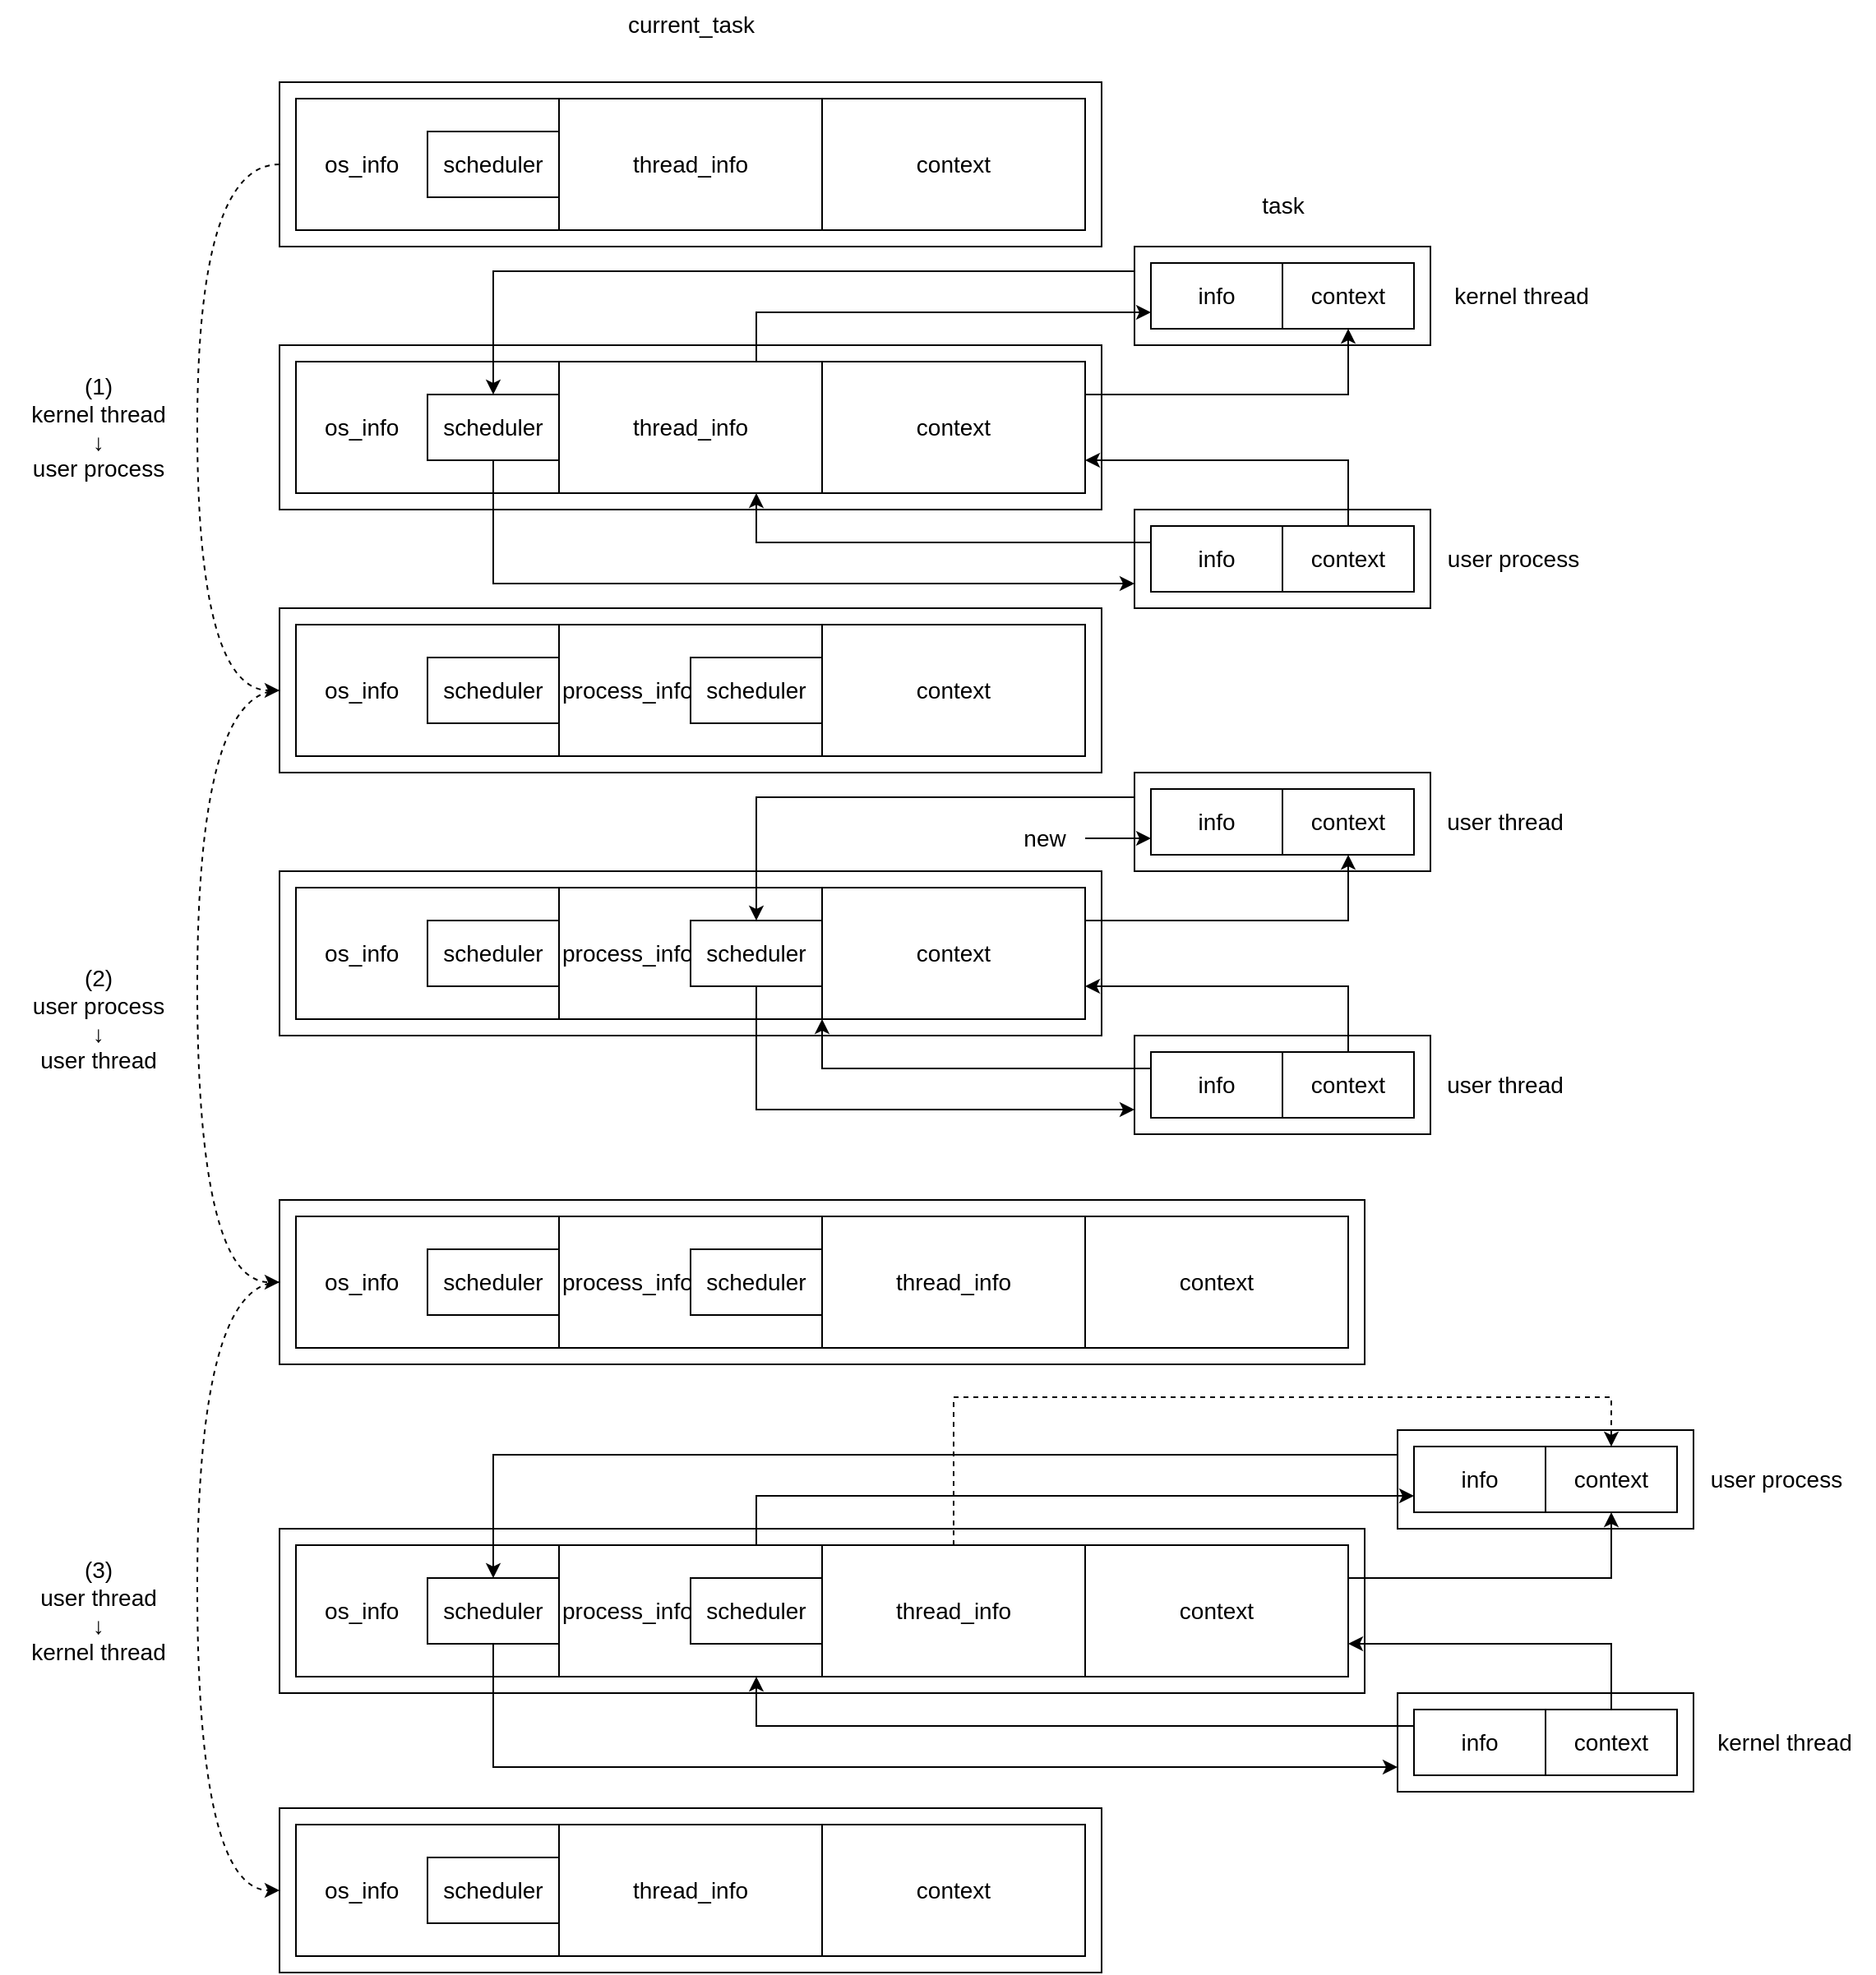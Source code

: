 <mxfile>
    <diagram id="k2QpM61Q9EEfsqvXA4rY" name="第 1 页">
        <mxGraphModel dx="1834" dy="666" grid="1" gridSize="10" guides="1" tooltips="1" connect="1" arrows="1" fold="1" page="1" pageScale="1" pageWidth="827" pageHeight="1169" math="0" shadow="0">
            <root>
                <mxCell id="0"/>
                <mxCell id="1" parent="0"/>
                <mxCell id="4" value="current_task" style="text;html=1;align=center;verticalAlign=middle;resizable=0;points=[];autosize=1;strokeColor=none;fillColor=none;fontSize=14;" vertex="1" parent="1">
                    <mxGeometry x="270" y="60" width="100" height="30" as="geometry"/>
                </mxCell>
                <mxCell id="24" value="" style="group" vertex="1" connectable="0" parent="1">
                    <mxGeometry x="70" y="110" width="500" height="100" as="geometry"/>
                </mxCell>
                <mxCell id="23" value="" style="rounded=0;whiteSpace=wrap;html=1;fontSize=14;container=0;" vertex="1" parent="24">
                    <mxGeometry width="500" height="100" as="geometry"/>
                </mxCell>
                <mxCell id="2" value="&lt;font style=&quot;font-size: 14px;&quot;&gt;&amp;nbsp; &amp;nbsp; os_info&lt;/font&gt;" style="rounded=0;whiteSpace=wrap;html=1;align=left;container=0;" vertex="1" parent="24">
                    <mxGeometry x="10" y="10" width="160" height="80" as="geometry"/>
                </mxCell>
                <mxCell id="3" value="&lt;font style=&quot;font-size: 14px;&quot;&gt;thread_info&lt;/font&gt;" style="rounded=0;whiteSpace=wrap;html=1;container=0;" vertex="1" parent="24">
                    <mxGeometry x="170" y="10" width="160" height="80" as="geometry"/>
                </mxCell>
                <mxCell id="5" value="scheduler" style="rounded=0;whiteSpace=wrap;html=1;fontSize=14;container=0;" vertex="1" parent="24">
                    <mxGeometry x="90" y="30" width="80" height="40" as="geometry"/>
                </mxCell>
                <mxCell id="6" value="&lt;span style=&quot;font-size: 14px;&quot;&gt;context&lt;/span&gt;" style="rounded=0;whiteSpace=wrap;html=1;container=0;" vertex="1" parent="24">
                    <mxGeometry x="330" y="10" width="160" height="80" as="geometry"/>
                </mxCell>
                <mxCell id="25" value="" style="group" vertex="1" connectable="0" parent="1">
                    <mxGeometry x="70" y="270" width="500" height="100" as="geometry"/>
                </mxCell>
                <mxCell id="26" value="" style="rounded=0;whiteSpace=wrap;html=1;fontSize=14;container=0;" vertex="1" parent="25">
                    <mxGeometry width="500" height="100" as="geometry"/>
                </mxCell>
                <mxCell id="27" value="&lt;font style=&quot;font-size: 14px;&quot;&gt;&amp;nbsp; &amp;nbsp; os_info&lt;/font&gt;" style="rounded=0;whiteSpace=wrap;html=1;align=left;container=0;" vertex="1" parent="25">
                    <mxGeometry x="10" y="10" width="160" height="80" as="geometry"/>
                </mxCell>
                <mxCell id="28" value="&lt;font style=&quot;font-size: 14px;&quot;&gt;thread_info&lt;/font&gt;" style="rounded=0;whiteSpace=wrap;html=1;container=0;" vertex="1" parent="25">
                    <mxGeometry x="170" y="10" width="160" height="80" as="geometry"/>
                </mxCell>
                <mxCell id="29" value="scheduler" style="rounded=0;whiteSpace=wrap;html=1;fontSize=14;container=0;" vertex="1" parent="25">
                    <mxGeometry x="90" y="30" width="80" height="40" as="geometry"/>
                </mxCell>
                <mxCell id="30" value="&lt;span style=&quot;font-size: 14px;&quot;&gt;context&lt;/span&gt;" style="rounded=0;whiteSpace=wrap;html=1;container=0;" vertex="1" parent="25">
                    <mxGeometry x="330" y="10" width="160" height="80" as="geometry"/>
                </mxCell>
                <mxCell id="37" value="" style="group" vertex="1" connectable="0" parent="1">
                    <mxGeometry x="590" y="210" width="180" height="60" as="geometry"/>
                </mxCell>
                <mxCell id="36" value="" style="rounded=0;whiteSpace=wrap;html=1;fontSize=14;" vertex="1" parent="37">
                    <mxGeometry width="180" height="60" as="geometry"/>
                </mxCell>
                <mxCell id="13" value="info" style="rounded=0;whiteSpace=wrap;html=1;fontSize=14;" vertex="1" parent="37">
                    <mxGeometry x="10" y="10" width="80" height="40" as="geometry"/>
                </mxCell>
                <mxCell id="14" value="context" style="rounded=0;whiteSpace=wrap;html=1;fontSize=14;" vertex="1" parent="37">
                    <mxGeometry x="90" y="10" width="80" height="40" as="geometry"/>
                </mxCell>
                <mxCell id="34" style="edgeStyle=orthogonalEdgeStyle;rounded=0;html=1;exitX=1;exitY=0.25;exitDx=0;exitDy=0;entryX=0.5;entryY=1;entryDx=0;entryDy=0;fontSize=14;" edge="1" parent="1" source="30" target="14">
                    <mxGeometry relative="1" as="geometry"/>
                </mxCell>
                <mxCell id="31" style="edgeStyle=orthogonalEdgeStyle;rounded=0;html=1;exitX=0.75;exitY=0;exitDx=0;exitDy=0;entryX=0;entryY=0.75;entryDx=0;entryDy=0;fontSize=14;" edge="1" parent="1" source="28" target="13">
                    <mxGeometry relative="1" as="geometry"/>
                </mxCell>
                <mxCell id="39" value="" style="group" vertex="1" connectable="0" parent="1">
                    <mxGeometry x="590" y="370" width="180" height="60" as="geometry"/>
                </mxCell>
                <mxCell id="38" value="" style="rounded=0;whiteSpace=wrap;html=1;fontSize=14;container=0;" vertex="1" parent="39">
                    <mxGeometry width="180" height="60" as="geometry"/>
                </mxCell>
                <mxCell id="17" value="info" style="rounded=0;whiteSpace=wrap;html=1;fontSize=14;container=0;" vertex="1" parent="39">
                    <mxGeometry x="10" y="10" width="80" height="40" as="geometry"/>
                </mxCell>
                <mxCell id="18" value="context" style="rounded=0;whiteSpace=wrap;html=1;fontSize=14;container=0;" vertex="1" parent="39">
                    <mxGeometry x="90" y="10" width="80" height="40" as="geometry"/>
                </mxCell>
                <mxCell id="35" style="edgeStyle=orthogonalEdgeStyle;rounded=0;html=1;exitX=0.5;exitY=0;exitDx=0;exitDy=0;entryX=1;entryY=0.75;entryDx=0;entryDy=0;fontSize=14;" edge="1" parent="1" source="18" target="30">
                    <mxGeometry relative="1" as="geometry"/>
                </mxCell>
                <mxCell id="33" style="edgeStyle=orthogonalEdgeStyle;rounded=0;html=1;exitX=0;exitY=0.25;exitDx=0;exitDy=0;entryX=0.75;entryY=1;entryDx=0;entryDy=0;fontSize=14;" edge="1" parent="1" source="17" target="28">
                    <mxGeometry relative="1" as="geometry"/>
                </mxCell>
                <mxCell id="40" style="edgeStyle=orthogonalEdgeStyle;rounded=0;html=1;exitX=0;exitY=0.25;exitDx=0;exitDy=0;entryX=0.5;entryY=0;entryDx=0;entryDy=0;fontSize=14;" edge="1" parent="1" source="36" target="29">
                    <mxGeometry relative="1" as="geometry"/>
                </mxCell>
                <mxCell id="41" style="edgeStyle=orthogonalEdgeStyle;rounded=0;html=1;exitX=0.5;exitY=1;exitDx=0;exitDy=0;entryX=0;entryY=0.75;entryDx=0;entryDy=0;fontSize=14;" edge="1" parent="1" source="29" target="38">
                    <mxGeometry relative="1" as="geometry"/>
                </mxCell>
                <mxCell id="42" value="task" style="text;html=1;align=center;verticalAlign=middle;resizable=0;points=[];autosize=1;strokeColor=none;fillColor=none;fontSize=14;" vertex="1" parent="1">
                    <mxGeometry x="655" y="170" width="50" height="30" as="geometry"/>
                </mxCell>
                <mxCell id="50" value="" style="group" vertex="1" connectable="0" parent="1">
                    <mxGeometry x="70" y="430" width="500" height="100" as="geometry"/>
                </mxCell>
                <mxCell id="44" value="" style="rounded=0;whiteSpace=wrap;html=1;fontSize=14;container=0;" vertex="1" parent="50">
                    <mxGeometry width="500" height="100" as="geometry"/>
                </mxCell>
                <mxCell id="45" value="&lt;font style=&quot;font-size: 14px;&quot;&gt;&amp;nbsp; &amp;nbsp; os_info&lt;/font&gt;" style="rounded=0;whiteSpace=wrap;html=1;align=left;container=0;" vertex="1" parent="50">
                    <mxGeometry x="10" y="10" width="160" height="80" as="geometry"/>
                </mxCell>
                <mxCell id="46" value="&lt;font style=&quot;font-size: 14px;&quot;&gt;process_info&lt;/font&gt;" style="rounded=0;whiteSpace=wrap;html=1;container=0;align=left;" vertex="1" parent="50">
                    <mxGeometry x="170" y="10" width="160" height="80" as="geometry"/>
                </mxCell>
                <mxCell id="47" value="scheduler" style="rounded=0;whiteSpace=wrap;html=1;fontSize=14;container=0;" vertex="1" parent="50">
                    <mxGeometry x="90" y="30" width="80" height="40" as="geometry"/>
                </mxCell>
                <mxCell id="48" value="&lt;span style=&quot;font-size: 14px;&quot;&gt;context&lt;/span&gt;" style="rounded=0;whiteSpace=wrap;html=1;container=0;" vertex="1" parent="50">
                    <mxGeometry x="330" y="10" width="160" height="80" as="geometry"/>
                </mxCell>
                <mxCell id="49" value="scheduler" style="rounded=0;whiteSpace=wrap;html=1;fontSize=14;container=0;" vertex="1" parent="50">
                    <mxGeometry x="250" y="30" width="80" height="40" as="geometry"/>
                </mxCell>
                <mxCell id="51" value="" style="group" vertex="1" connectable="0" parent="1">
                    <mxGeometry x="70" y="590" width="500" height="100" as="geometry"/>
                </mxCell>
                <mxCell id="52" value="" style="rounded=0;whiteSpace=wrap;html=1;fontSize=14;container=0;" vertex="1" parent="51">
                    <mxGeometry width="500" height="100" as="geometry"/>
                </mxCell>
                <mxCell id="53" value="&lt;font style=&quot;font-size: 14px;&quot;&gt;&amp;nbsp; &amp;nbsp; os_info&lt;/font&gt;" style="rounded=0;whiteSpace=wrap;html=1;align=left;container=0;" vertex="1" parent="51">
                    <mxGeometry x="10" y="10" width="160" height="80" as="geometry"/>
                </mxCell>
                <mxCell id="54" value="&lt;font style=&quot;font-size: 14px;&quot;&gt;process_info&lt;/font&gt;" style="rounded=0;whiteSpace=wrap;html=1;container=0;align=left;" vertex="1" parent="51">
                    <mxGeometry x="170" y="10" width="160" height="80" as="geometry"/>
                </mxCell>
                <mxCell id="55" value="scheduler" style="rounded=0;whiteSpace=wrap;html=1;fontSize=14;container=0;" vertex="1" parent="51">
                    <mxGeometry x="90" y="30" width="80" height="40" as="geometry"/>
                </mxCell>
                <mxCell id="56" value="&lt;span style=&quot;font-size: 14px;&quot;&gt;context&lt;/span&gt;" style="rounded=0;whiteSpace=wrap;html=1;container=0;" vertex="1" parent="51">
                    <mxGeometry x="330" y="10" width="160" height="80" as="geometry"/>
                </mxCell>
                <mxCell id="57" value="scheduler" style="rounded=0;whiteSpace=wrap;html=1;fontSize=14;container=0;" vertex="1" parent="51">
                    <mxGeometry x="250" y="30" width="80" height="40" as="geometry"/>
                </mxCell>
                <mxCell id="58" value="" style="group" vertex="1" connectable="0" parent="1">
                    <mxGeometry x="590" y="530" width="180" height="60" as="geometry"/>
                </mxCell>
                <mxCell id="59" value="" style="rounded=0;whiteSpace=wrap;html=1;fontSize=14;" vertex="1" parent="58">
                    <mxGeometry width="180" height="60" as="geometry"/>
                </mxCell>
                <mxCell id="60" value="info" style="rounded=0;whiteSpace=wrap;html=1;fontSize=14;" vertex="1" parent="58">
                    <mxGeometry x="10" y="10" width="80" height="40" as="geometry"/>
                </mxCell>
                <mxCell id="61" value="context" style="rounded=0;whiteSpace=wrap;html=1;fontSize=14;" vertex="1" parent="58">
                    <mxGeometry x="90" y="10" width="80" height="40" as="geometry"/>
                </mxCell>
                <mxCell id="62" value="" style="group" vertex="1" connectable="0" parent="1">
                    <mxGeometry x="590" y="690" width="180" height="60" as="geometry"/>
                </mxCell>
                <mxCell id="63" value="" style="rounded=0;whiteSpace=wrap;html=1;fontSize=14;" vertex="1" parent="62">
                    <mxGeometry width="180" height="60" as="geometry"/>
                </mxCell>
                <mxCell id="64" value="info" style="rounded=0;whiteSpace=wrap;html=1;fontSize=14;" vertex="1" parent="62">
                    <mxGeometry x="10" y="10" width="80" height="40" as="geometry"/>
                </mxCell>
                <mxCell id="65" value="context" style="rounded=0;whiteSpace=wrap;html=1;fontSize=14;" vertex="1" parent="62">
                    <mxGeometry x="90" y="10" width="80" height="40" as="geometry"/>
                </mxCell>
                <mxCell id="71" style="edgeStyle=orthogonalEdgeStyle;rounded=0;html=1;entryX=0;entryY=0.75;entryDx=0;entryDy=0;fontSize=14;" edge="1" parent="1" source="70" target="60">
                    <mxGeometry relative="1" as="geometry"/>
                </mxCell>
                <mxCell id="70" value="new" style="text;html=1;align=center;verticalAlign=middle;resizable=0;points=[];autosize=1;strokeColor=none;fillColor=none;fontSize=14;" vertex="1" parent="1">
                    <mxGeometry x="510" y="555" width="50" height="30" as="geometry"/>
                </mxCell>
                <mxCell id="73" style="edgeStyle=orthogonalEdgeStyle;rounded=0;html=1;exitX=0;exitY=0.25;exitDx=0;exitDy=0;entryX=0.5;entryY=0;entryDx=0;entryDy=0;fontSize=14;" edge="1" parent="1" source="59" target="57">
                    <mxGeometry relative="1" as="geometry"/>
                </mxCell>
                <mxCell id="74" style="edgeStyle=orthogonalEdgeStyle;rounded=0;html=1;exitX=1;exitY=0.25;exitDx=0;exitDy=0;entryX=0.5;entryY=1;entryDx=0;entryDy=0;fontSize=14;" edge="1" parent="1" source="56" target="61">
                    <mxGeometry relative="1" as="geometry"/>
                </mxCell>
                <mxCell id="76" style="edgeStyle=orthogonalEdgeStyle;rounded=0;html=1;exitX=0.5;exitY=0;exitDx=0;exitDy=0;entryX=1;entryY=0.75;entryDx=0;entryDy=0;fontSize=14;" edge="1" parent="1" source="65" target="56">
                    <mxGeometry relative="1" as="geometry"/>
                </mxCell>
                <mxCell id="77" style="edgeStyle=orthogonalEdgeStyle;rounded=0;html=1;exitX=0;exitY=0.25;exitDx=0;exitDy=0;entryX=1;entryY=1;entryDx=0;entryDy=0;fontSize=14;" edge="1" parent="1" source="64" target="54">
                    <mxGeometry relative="1" as="geometry"/>
                </mxCell>
                <mxCell id="78" style="edgeStyle=orthogonalEdgeStyle;rounded=0;html=1;exitX=0.5;exitY=1;exitDx=0;exitDy=0;entryX=0;entryY=0.75;entryDx=0;entryDy=0;fontSize=14;" edge="1" parent="1" source="57" target="63">
                    <mxGeometry relative="1" as="geometry"/>
                </mxCell>
                <mxCell id="87" value="" style="group" vertex="1" connectable="0" parent="1">
                    <mxGeometry x="70" y="790" width="660" height="100" as="geometry"/>
                </mxCell>
                <mxCell id="80" value="" style="rounded=0;whiteSpace=wrap;html=1;fontSize=14;container=0;" vertex="1" parent="87">
                    <mxGeometry width="660" height="100" as="geometry"/>
                </mxCell>
                <mxCell id="81" value="&lt;font style=&quot;font-size: 14px;&quot;&gt;&amp;nbsp; &amp;nbsp; os_info&lt;/font&gt;" style="rounded=0;whiteSpace=wrap;html=1;align=left;container=0;" vertex="1" parent="87">
                    <mxGeometry x="10" y="10" width="160" height="80" as="geometry"/>
                </mxCell>
                <mxCell id="82" value="&lt;font style=&quot;font-size: 14px;&quot;&gt;process_info&lt;/font&gt;" style="rounded=0;whiteSpace=wrap;html=1;container=0;align=left;" vertex="1" parent="87">
                    <mxGeometry x="170" y="10" width="160" height="80" as="geometry"/>
                </mxCell>
                <mxCell id="83" value="scheduler" style="rounded=0;whiteSpace=wrap;html=1;fontSize=14;container=0;" vertex="1" parent="87">
                    <mxGeometry x="90" y="30" width="80" height="40" as="geometry"/>
                </mxCell>
                <mxCell id="84" value="&lt;span style=&quot;font-size: 14px;&quot;&gt;thread_info&lt;/span&gt;" style="rounded=0;whiteSpace=wrap;html=1;container=0;" vertex="1" parent="87">
                    <mxGeometry x="330" y="10" width="160" height="80" as="geometry"/>
                </mxCell>
                <mxCell id="85" value="scheduler" style="rounded=0;whiteSpace=wrap;html=1;fontSize=14;container=0;" vertex="1" parent="87">
                    <mxGeometry x="250" y="30" width="80" height="40" as="geometry"/>
                </mxCell>
                <mxCell id="86" value="&lt;span style=&quot;font-size: 14px;&quot;&gt;context&lt;/span&gt;" style="rounded=0;whiteSpace=wrap;html=1;container=0;" vertex="1" parent="87">
                    <mxGeometry x="490" y="10" width="160" height="80" as="geometry"/>
                </mxCell>
                <mxCell id="88" value="" style="group" vertex="1" connectable="0" parent="1">
                    <mxGeometry x="70" y="990" width="660" height="100" as="geometry"/>
                </mxCell>
                <mxCell id="89" value="" style="rounded=0;whiteSpace=wrap;html=1;fontSize=14;container=0;" vertex="1" parent="88">
                    <mxGeometry width="660" height="100" as="geometry"/>
                </mxCell>
                <mxCell id="90" value="&lt;font style=&quot;font-size: 14px;&quot;&gt;&amp;nbsp; &amp;nbsp; os_info&lt;/font&gt;" style="rounded=0;whiteSpace=wrap;html=1;align=left;container=0;" vertex="1" parent="88">
                    <mxGeometry x="10" y="10" width="160" height="80" as="geometry"/>
                </mxCell>
                <mxCell id="91" value="&lt;font style=&quot;font-size: 14px;&quot;&gt;process_info&lt;/font&gt;" style="rounded=0;whiteSpace=wrap;html=1;container=0;align=left;" vertex="1" parent="88">
                    <mxGeometry x="170" y="10" width="160" height="80" as="geometry"/>
                </mxCell>
                <mxCell id="92" value="scheduler" style="rounded=0;whiteSpace=wrap;html=1;fontSize=14;container=0;" vertex="1" parent="88">
                    <mxGeometry x="90" y="30" width="80" height="40" as="geometry"/>
                </mxCell>
                <mxCell id="93" value="&lt;span style=&quot;font-size: 14px;&quot;&gt;thread_info&lt;/span&gt;" style="rounded=0;whiteSpace=wrap;html=1;container=0;" vertex="1" parent="88">
                    <mxGeometry x="330" y="10" width="160" height="80" as="geometry"/>
                </mxCell>
                <mxCell id="94" value="scheduler" style="rounded=0;whiteSpace=wrap;html=1;fontSize=14;container=0;" vertex="1" parent="88">
                    <mxGeometry x="250" y="30" width="80" height="40" as="geometry"/>
                </mxCell>
                <mxCell id="95" value="&lt;span style=&quot;font-size: 14px;&quot;&gt;context&lt;/span&gt;" style="rounded=0;whiteSpace=wrap;html=1;container=0;" vertex="1" parent="88">
                    <mxGeometry x="490" y="10" width="160" height="80" as="geometry"/>
                </mxCell>
                <mxCell id="96" value="" style="group" vertex="1" connectable="0" parent="1">
                    <mxGeometry x="750" y="930" width="180" height="60" as="geometry"/>
                </mxCell>
                <mxCell id="97" value="" style="rounded=0;whiteSpace=wrap;html=1;fontSize=14;" vertex="1" parent="96">
                    <mxGeometry width="180" height="60" as="geometry"/>
                </mxCell>
                <mxCell id="98" value="info" style="rounded=0;whiteSpace=wrap;html=1;fontSize=14;" vertex="1" parent="96">
                    <mxGeometry x="10" y="10" width="80" height="40" as="geometry"/>
                </mxCell>
                <mxCell id="99" value="context" style="rounded=0;whiteSpace=wrap;html=1;fontSize=14;" vertex="1" parent="96">
                    <mxGeometry x="90" y="10" width="80" height="40" as="geometry"/>
                </mxCell>
                <mxCell id="100" value="" style="group" vertex="1" connectable="0" parent="1">
                    <mxGeometry x="750" y="1090" width="180" height="60" as="geometry"/>
                </mxCell>
                <mxCell id="101" value="" style="rounded=0;whiteSpace=wrap;html=1;fontSize=14;" vertex="1" parent="100">
                    <mxGeometry width="180" height="60" as="geometry"/>
                </mxCell>
                <mxCell id="102" value="info" style="rounded=0;whiteSpace=wrap;html=1;fontSize=14;" vertex="1" parent="100">
                    <mxGeometry x="10" y="10" width="80" height="40" as="geometry"/>
                </mxCell>
                <mxCell id="103" value="context" style="rounded=0;whiteSpace=wrap;html=1;fontSize=14;" vertex="1" parent="100">
                    <mxGeometry x="90" y="10" width="80" height="40" as="geometry"/>
                </mxCell>
                <mxCell id="104" style="edgeStyle=orthogonalEdgeStyle;rounded=0;html=1;exitX=0.75;exitY=0;exitDx=0;exitDy=0;entryX=0;entryY=0.75;entryDx=0;entryDy=0;fontSize=14;" edge="1" parent="1" source="91" target="98">
                    <mxGeometry relative="1" as="geometry"/>
                </mxCell>
                <mxCell id="105" style="edgeStyle=orthogonalEdgeStyle;rounded=0;html=1;exitX=1;exitY=0.25;exitDx=0;exitDy=0;entryX=0.5;entryY=1;entryDx=0;entryDy=0;fontSize=14;" edge="1" parent="1" source="95" target="99">
                    <mxGeometry relative="1" as="geometry"/>
                </mxCell>
                <mxCell id="106" style="edgeStyle=orthogonalEdgeStyle;rounded=0;html=1;exitX=0;exitY=0.25;exitDx=0;exitDy=0;entryX=0.75;entryY=1;entryDx=0;entryDy=0;fontSize=14;" edge="1" parent="1" source="102" target="91">
                    <mxGeometry relative="1" as="geometry"/>
                </mxCell>
                <mxCell id="107" style="edgeStyle=orthogonalEdgeStyle;rounded=0;html=1;exitX=0.5;exitY=0;exitDx=0;exitDy=0;entryX=1;entryY=0.75;entryDx=0;entryDy=0;fontSize=14;" edge="1" parent="1" source="103" target="95">
                    <mxGeometry relative="1" as="geometry"/>
                </mxCell>
                <mxCell id="108" style="edgeStyle=orthogonalEdgeStyle;rounded=0;html=1;exitX=0.5;exitY=0;exitDx=0;exitDy=0;entryX=0.5;entryY=0;entryDx=0;entryDy=0;fontSize=14;dashed=1;" edge="1" parent="1" source="93" target="99">
                    <mxGeometry relative="1" as="geometry">
                        <Array as="points">
                            <mxPoint x="480" y="910"/>
                            <mxPoint x="880" y="910"/>
                        </Array>
                    </mxGeometry>
                </mxCell>
                <mxCell id="109" style="edgeStyle=orthogonalEdgeStyle;rounded=0;html=1;exitX=0;exitY=0.25;exitDx=0;exitDy=0;entryX=0.5;entryY=0;entryDx=0;entryDy=0;fontSize=14;" edge="1" parent="1" source="97" target="92">
                    <mxGeometry relative="1" as="geometry"/>
                </mxCell>
                <mxCell id="110" style="edgeStyle=orthogonalEdgeStyle;rounded=0;html=1;exitX=0.5;exitY=1;exitDx=0;exitDy=0;entryX=0;entryY=0.75;entryDx=0;entryDy=0;fontSize=14;" edge="1" parent="1" source="92" target="101">
                    <mxGeometry relative="1" as="geometry"/>
                </mxCell>
                <mxCell id="112" style="edgeStyle=orthogonalEdgeStyle;rounded=0;html=1;exitX=0;exitY=0.5;exitDx=0;exitDy=0;entryX=0;entryY=0.5;entryDx=0;entryDy=0;fontSize=14;curved=1;dashed=1;" edge="1" parent="1" source="23" target="44">
                    <mxGeometry relative="1" as="geometry">
                        <Array as="points">
                            <mxPoint x="20" y="160"/>
                            <mxPoint x="20" y="480"/>
                        </Array>
                    </mxGeometry>
                </mxCell>
                <mxCell id="113" value="(1)&lt;br&gt;kernel thread&lt;br&gt;↓&lt;br&gt;user process" style="text;html=1;strokeColor=none;fillColor=none;align=center;verticalAlign=middle;whiteSpace=wrap;rounded=0;fontSize=14;" vertex="1" parent="1">
                    <mxGeometry x="-100" y="280" width="120" height="80" as="geometry"/>
                </mxCell>
                <mxCell id="114" style="edgeStyle=orthogonalEdgeStyle;curved=1;rounded=0;html=1;exitX=0;exitY=0.5;exitDx=0;exitDy=0;entryX=0;entryY=0.5;entryDx=0;entryDy=0;dashed=1;fontSize=14;" edge="1" parent="1" source="44" target="80">
                    <mxGeometry relative="1" as="geometry">
                        <Array as="points">
                            <mxPoint x="20" y="480"/>
                            <mxPoint x="20" y="840"/>
                        </Array>
                    </mxGeometry>
                </mxCell>
                <mxCell id="115" value="(2)&lt;br&gt;user process&lt;br&gt;↓&lt;br&gt;user thread" style="text;html=1;strokeColor=none;fillColor=none;align=center;verticalAlign=middle;whiteSpace=wrap;rounded=0;fontSize=14;" vertex="1" parent="1">
                    <mxGeometry x="-100" y="640" width="120" height="80" as="geometry"/>
                </mxCell>
                <mxCell id="116" value="" style="group" vertex="1" connectable="0" parent="1">
                    <mxGeometry x="70" y="1160" width="500" height="100" as="geometry"/>
                </mxCell>
                <mxCell id="117" value="" style="rounded=0;whiteSpace=wrap;html=1;fontSize=14;container=0;" vertex="1" parent="116">
                    <mxGeometry width="500" height="100" as="geometry"/>
                </mxCell>
                <mxCell id="118" value="&lt;font style=&quot;font-size: 14px;&quot;&gt;&amp;nbsp; &amp;nbsp; os_info&lt;/font&gt;" style="rounded=0;whiteSpace=wrap;html=1;align=left;container=0;" vertex="1" parent="116">
                    <mxGeometry x="10" y="10" width="160" height="80" as="geometry"/>
                </mxCell>
                <mxCell id="119" value="&lt;font style=&quot;font-size: 14px;&quot;&gt;thread_info&lt;/font&gt;" style="rounded=0;whiteSpace=wrap;html=1;container=0;" vertex="1" parent="116">
                    <mxGeometry x="170" y="10" width="160" height="80" as="geometry"/>
                </mxCell>
                <mxCell id="120" value="scheduler" style="rounded=0;whiteSpace=wrap;html=1;fontSize=14;container=0;" vertex="1" parent="116">
                    <mxGeometry x="90" y="30" width="80" height="40" as="geometry"/>
                </mxCell>
                <mxCell id="121" value="&lt;span style=&quot;font-size: 14px;&quot;&gt;context&lt;/span&gt;" style="rounded=0;whiteSpace=wrap;html=1;container=0;" vertex="1" parent="116">
                    <mxGeometry x="330" y="10" width="160" height="80" as="geometry"/>
                </mxCell>
                <mxCell id="122" style="edgeStyle=orthogonalEdgeStyle;curved=1;rounded=0;html=1;exitX=0;exitY=0.5;exitDx=0;exitDy=0;entryX=0;entryY=0.5;entryDx=0;entryDy=0;dashed=1;fontSize=14;" edge="1" parent="1" source="80" target="117">
                    <mxGeometry relative="1" as="geometry">
                        <Array as="points">
                            <mxPoint x="20" y="840"/>
                            <mxPoint x="20" y="1210"/>
                        </Array>
                    </mxGeometry>
                </mxCell>
                <mxCell id="123" value="(3)&lt;br&gt;user thread&lt;br&gt;↓&lt;br&gt;kernel thread" style="text;html=1;strokeColor=none;fillColor=none;align=center;verticalAlign=middle;whiteSpace=wrap;rounded=0;fontSize=14;" vertex="1" parent="1">
                    <mxGeometry x="-100" y="1000" width="120" height="80" as="geometry"/>
                </mxCell>
                <mxCell id="124" value="kernel thread" style="text;html=1;align=center;verticalAlign=middle;resizable=0;points=[];autosize=1;strokeColor=none;fillColor=none;fontSize=14;" vertex="1" parent="1">
                    <mxGeometry x="770" y="225" width="110" height="30" as="geometry"/>
                </mxCell>
                <mxCell id="125" value="user process" style="text;html=1;align=center;verticalAlign=middle;resizable=0;points=[];autosize=1;strokeColor=none;fillColor=none;fontSize=14;" vertex="1" parent="1">
                    <mxGeometry x="770" y="385" width="100" height="30" as="geometry"/>
                </mxCell>
                <mxCell id="126" value="user thread" style="text;html=1;align=center;verticalAlign=middle;resizable=0;points=[];autosize=1;strokeColor=none;fillColor=none;fontSize=14;" vertex="1" parent="1">
                    <mxGeometry x="770" y="545" width="90" height="30" as="geometry"/>
                </mxCell>
                <mxCell id="127" value="user thread" style="text;html=1;align=center;verticalAlign=middle;resizable=0;points=[];autosize=1;strokeColor=none;fillColor=none;fontSize=14;" vertex="1" parent="1">
                    <mxGeometry x="770" y="705" width="90" height="30" as="geometry"/>
                </mxCell>
                <mxCell id="128" value="user process" style="text;html=1;align=center;verticalAlign=middle;resizable=0;points=[];autosize=1;strokeColor=none;fillColor=none;fontSize=14;" vertex="1" parent="1">
                    <mxGeometry x="930" y="945" width="100" height="30" as="geometry"/>
                </mxCell>
                <mxCell id="129" value="kernel thread" style="text;html=1;align=center;verticalAlign=middle;resizable=0;points=[];autosize=1;strokeColor=none;fillColor=none;fontSize=14;" vertex="1" parent="1">
                    <mxGeometry x="930" y="1105" width="110" height="30" as="geometry"/>
                </mxCell>
            </root>
        </mxGraphModel>
    </diagram>
</mxfile>